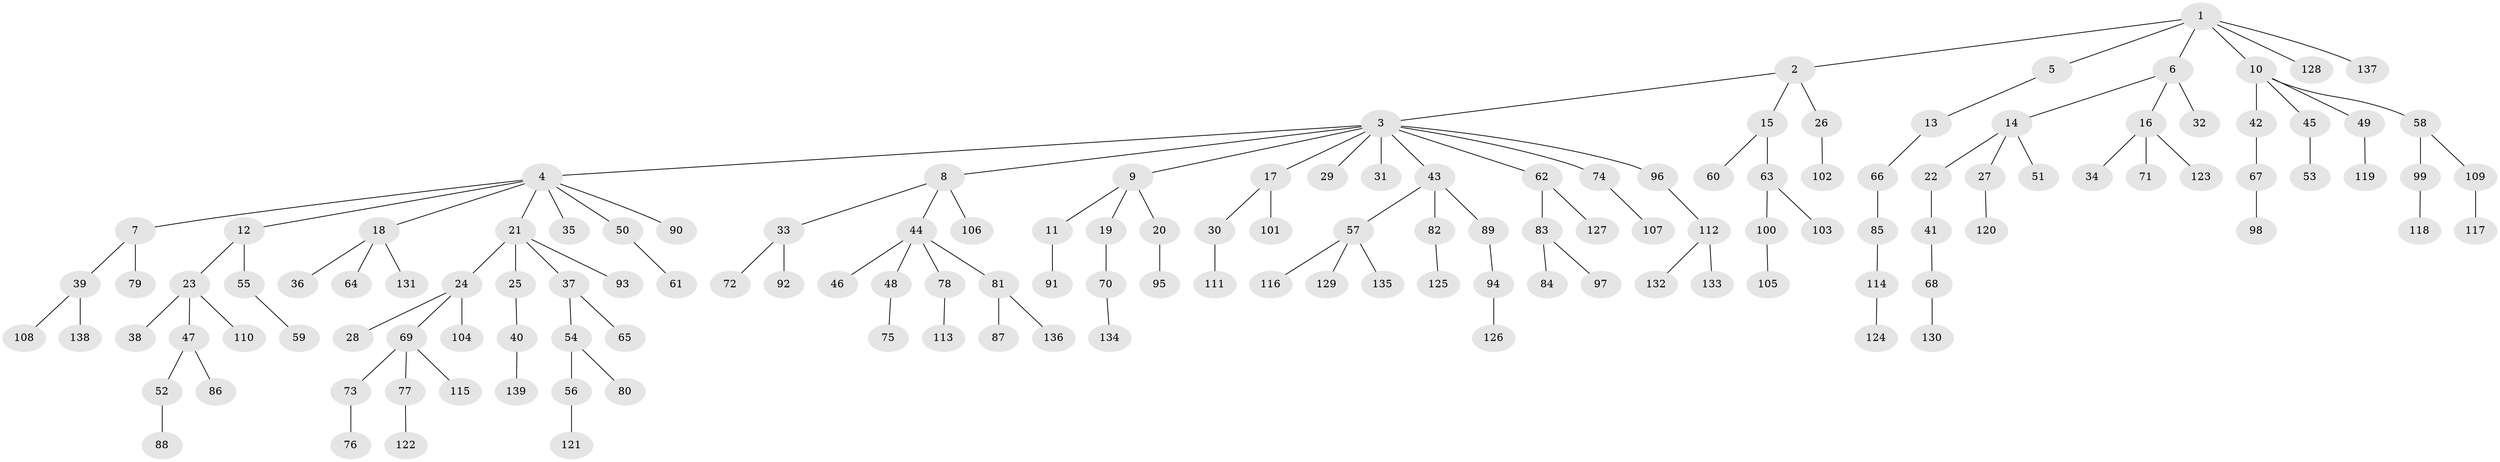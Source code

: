 // coarse degree distribution, {5: 0.02040816326530612, 4: 0.07142857142857142, 10: 0.01020408163265306, 7: 0.01020408163265306, 2: 0.2857142857142857, 3: 0.12244897959183673, 1: 0.47959183673469385}
// Generated by graph-tools (version 1.1) at 2025/51/03/04/25 22:51:53]
// undirected, 139 vertices, 138 edges
graph export_dot {
  node [color=gray90,style=filled];
  1;
  2;
  3;
  4;
  5;
  6;
  7;
  8;
  9;
  10;
  11;
  12;
  13;
  14;
  15;
  16;
  17;
  18;
  19;
  20;
  21;
  22;
  23;
  24;
  25;
  26;
  27;
  28;
  29;
  30;
  31;
  32;
  33;
  34;
  35;
  36;
  37;
  38;
  39;
  40;
  41;
  42;
  43;
  44;
  45;
  46;
  47;
  48;
  49;
  50;
  51;
  52;
  53;
  54;
  55;
  56;
  57;
  58;
  59;
  60;
  61;
  62;
  63;
  64;
  65;
  66;
  67;
  68;
  69;
  70;
  71;
  72;
  73;
  74;
  75;
  76;
  77;
  78;
  79;
  80;
  81;
  82;
  83;
  84;
  85;
  86;
  87;
  88;
  89;
  90;
  91;
  92;
  93;
  94;
  95;
  96;
  97;
  98;
  99;
  100;
  101;
  102;
  103;
  104;
  105;
  106;
  107;
  108;
  109;
  110;
  111;
  112;
  113;
  114;
  115;
  116;
  117;
  118;
  119;
  120;
  121;
  122;
  123;
  124;
  125;
  126;
  127;
  128;
  129;
  130;
  131;
  132;
  133;
  134;
  135;
  136;
  137;
  138;
  139;
  1 -- 2;
  1 -- 5;
  1 -- 6;
  1 -- 10;
  1 -- 128;
  1 -- 137;
  2 -- 3;
  2 -- 15;
  2 -- 26;
  3 -- 4;
  3 -- 8;
  3 -- 9;
  3 -- 17;
  3 -- 29;
  3 -- 31;
  3 -- 43;
  3 -- 62;
  3 -- 74;
  3 -- 96;
  4 -- 7;
  4 -- 12;
  4 -- 18;
  4 -- 21;
  4 -- 35;
  4 -- 50;
  4 -- 90;
  5 -- 13;
  6 -- 14;
  6 -- 16;
  6 -- 32;
  7 -- 39;
  7 -- 79;
  8 -- 33;
  8 -- 44;
  8 -- 106;
  9 -- 11;
  9 -- 19;
  9 -- 20;
  10 -- 42;
  10 -- 45;
  10 -- 49;
  10 -- 58;
  11 -- 91;
  12 -- 23;
  12 -- 55;
  13 -- 66;
  14 -- 22;
  14 -- 27;
  14 -- 51;
  15 -- 60;
  15 -- 63;
  16 -- 34;
  16 -- 71;
  16 -- 123;
  17 -- 30;
  17 -- 101;
  18 -- 36;
  18 -- 64;
  18 -- 131;
  19 -- 70;
  20 -- 95;
  21 -- 24;
  21 -- 25;
  21 -- 37;
  21 -- 93;
  22 -- 41;
  23 -- 38;
  23 -- 47;
  23 -- 110;
  24 -- 28;
  24 -- 69;
  24 -- 104;
  25 -- 40;
  26 -- 102;
  27 -- 120;
  30 -- 111;
  33 -- 72;
  33 -- 92;
  37 -- 54;
  37 -- 65;
  39 -- 108;
  39 -- 138;
  40 -- 139;
  41 -- 68;
  42 -- 67;
  43 -- 57;
  43 -- 82;
  43 -- 89;
  44 -- 46;
  44 -- 48;
  44 -- 78;
  44 -- 81;
  45 -- 53;
  47 -- 52;
  47 -- 86;
  48 -- 75;
  49 -- 119;
  50 -- 61;
  52 -- 88;
  54 -- 56;
  54 -- 80;
  55 -- 59;
  56 -- 121;
  57 -- 116;
  57 -- 129;
  57 -- 135;
  58 -- 99;
  58 -- 109;
  62 -- 83;
  62 -- 127;
  63 -- 100;
  63 -- 103;
  66 -- 85;
  67 -- 98;
  68 -- 130;
  69 -- 73;
  69 -- 77;
  69 -- 115;
  70 -- 134;
  73 -- 76;
  74 -- 107;
  77 -- 122;
  78 -- 113;
  81 -- 87;
  81 -- 136;
  82 -- 125;
  83 -- 84;
  83 -- 97;
  85 -- 114;
  89 -- 94;
  94 -- 126;
  96 -- 112;
  99 -- 118;
  100 -- 105;
  109 -- 117;
  112 -- 132;
  112 -- 133;
  114 -- 124;
}
